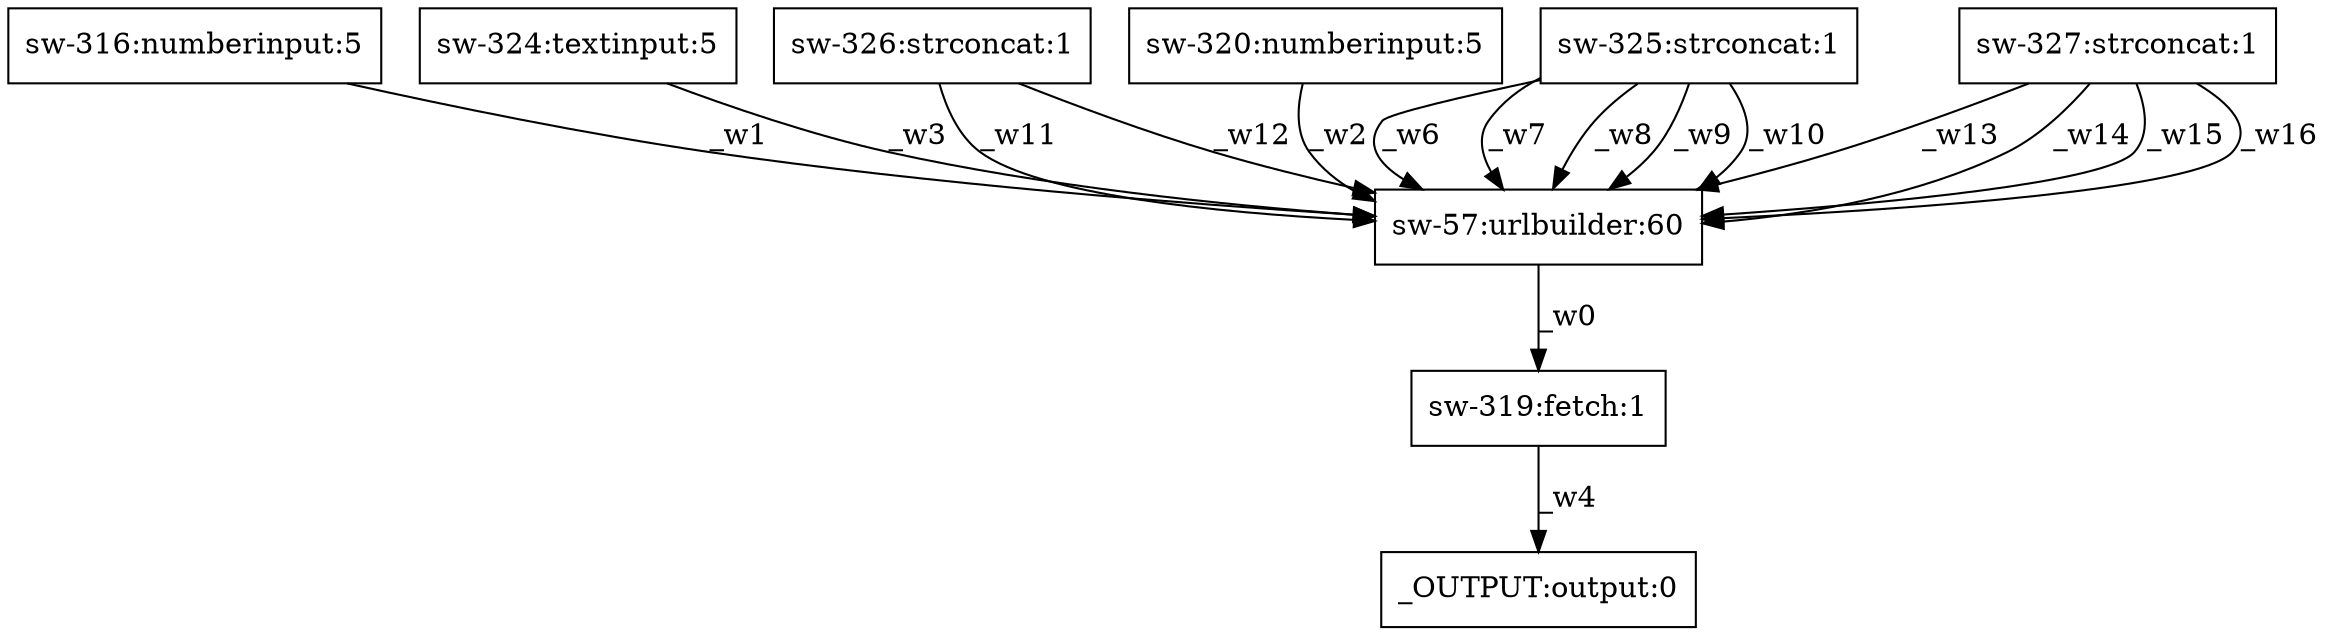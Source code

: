 digraph test1 { node [shape=box] "sw-57" [label="sw-57:urlbuilder:60"];"_OUTPUT" [label="_OUTPUT:output:0"];"sw-316" [label="sw-316:numberinput:5"];"sw-324" [label="sw-324:textinput:5"];"sw-319" [label="sw-319:fetch:1"];"sw-326" [label="sw-326:strconcat:1"];"sw-320" [label="sw-320:numberinput:5"];"sw-325" [label="sw-325:strconcat:1"];"sw-327" [label="sw-327:strconcat:1"];"sw-57" -> "sw-319" [label="_w0"];"sw-316" -> "sw-57" [label="_w1"];"sw-320" -> "sw-57" [label="_w2"];"sw-324" -> "sw-57" [label="_w3"];"sw-319" -> "_OUTPUT" [label="_w4"];"sw-325" -> "sw-57" [label="_w6"];"sw-325" -> "sw-57" [label="_w7"];"sw-325" -> "sw-57" [label="_w8"];"sw-325" -> "sw-57" [label="_w9"];"sw-325" -> "sw-57" [label="_w10"];"sw-326" -> "sw-57" [label="_w11"];"sw-326" -> "sw-57" [label="_w12"];"sw-327" -> "sw-57" [label="_w13"];"sw-327" -> "sw-57" [label="_w14"];"sw-327" -> "sw-57" [label="_w15"];"sw-327" -> "sw-57" [label="_w16"];}